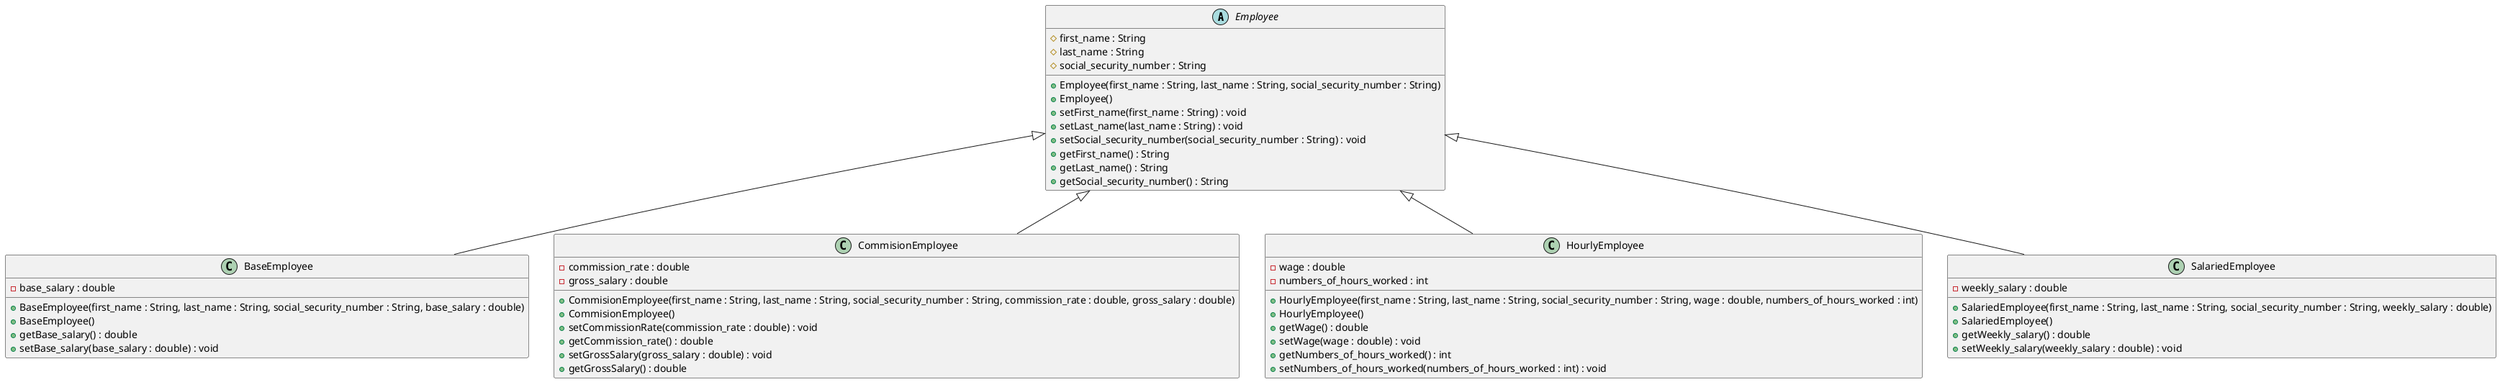 @startuml
'https://plantuml.com/class-diagram

abstract class Employee {
    #first_name : String
    #last_name : String
    #social_security_number : String

    +Employee(first_name : String, last_name : String, social_security_number : String)
    +Employee()
    +setFirst_name(first_name : String) : void
    +setLast_name(last_name : String) : void
    +setSocial_security_number(social_security_number : String) : void
    +getFirst_name() : String
    +getLast_name() : String
    +getSocial_security_number() : String
}

class BaseEmployee extends Employee {
    -base_salary : double

    +BaseEmployee(first_name : String, last_name : String, social_security_number : String, base_salary : double)
    +BaseEmployee()
    +getBase_salary() : double
    +setBase_salary(base_salary : double) : void
}

class CommisionEmployee extends Employee {
    -commission_rate : double
    -gross_salary : double

    +CommisionEmployee(first_name : String, last_name : String, social_security_number : String, commission_rate : double, gross_salary : double)
    +CommisionEmployee()
    +setCommissionRate(commission_rate : double) : void
    +getCommission_rate() : double
    +setGrossSalary(gross_salary : double) : void
    +getGrossSalary() : double
}

class HourlyEmployee extends Employee {
    -wage : double
    -numbers_of_hours_worked : int

    +HourlyEmployee(first_name : String, last_name : String, social_security_number : String, wage : double, numbers_of_hours_worked : int)
    +HourlyEmployee()
    +getWage() : double
    +setWage(wage : double) : void
    +getNumbers_of_hours_worked() : int
    +setNumbers_of_hours_worked(numbers_of_hours_worked : int) : void
}

class SalariedEmployee extends Employee {
    -weekly_salary : double

    +SalariedEmployee(first_name : String, last_name : String, social_security_number : String, weekly_salary : double)
    +SalariedEmployee()
    +getWeekly_salary() : double
    +setWeekly_salary(weekly_salary : double) : void
}


@enduml